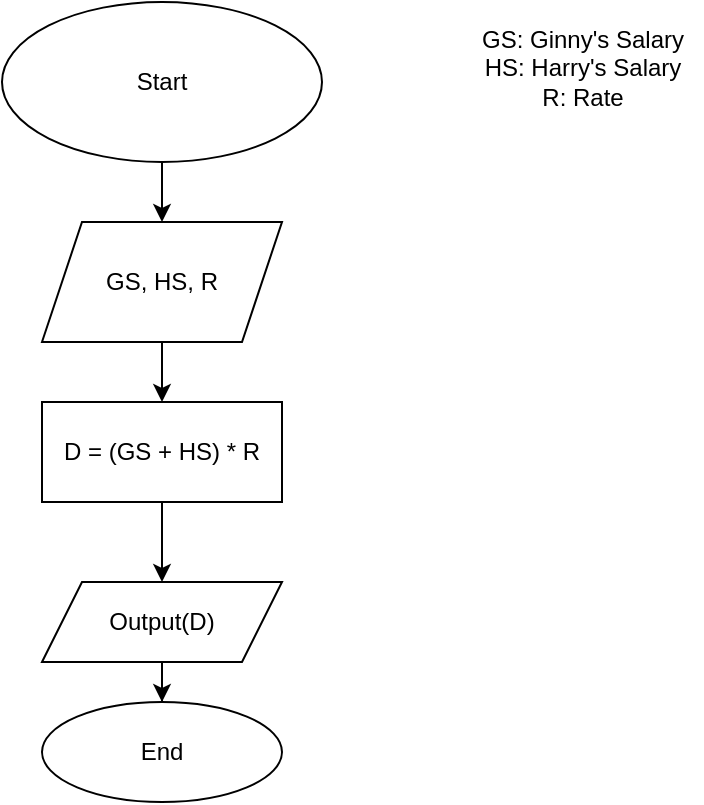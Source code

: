 <mxfile version="23.1.4" type="github">
  <diagram name="Page-1" id="RZ7y3szz-6mcCjJyWKxe">
    <mxGraphModel dx="880" dy="426" grid="1" gridSize="10" guides="1" tooltips="1" connect="1" arrows="1" fold="1" page="1" pageScale="1" pageWidth="850" pageHeight="1100" math="0" shadow="0">
      <root>
        <mxCell id="0" />
        <mxCell id="1" parent="0" />
        <mxCell id="wSNbqrMj6-6cCUTNGYTM-4" value="" style="edgeStyle=orthogonalEdgeStyle;rounded=0;orthogonalLoop=1;jettySize=auto;html=1;" edge="1" parent="1" source="wSNbqrMj6-6cCUTNGYTM-1" target="wSNbqrMj6-6cCUTNGYTM-3">
          <mxGeometry relative="1" as="geometry" />
        </mxCell>
        <mxCell id="wSNbqrMj6-6cCUTNGYTM-1" value="Start" style="ellipse;whiteSpace=wrap;html=1;" vertex="1" parent="1">
          <mxGeometry x="320" y="20" width="160" height="80" as="geometry" />
        </mxCell>
        <mxCell id="wSNbqrMj6-6cCUTNGYTM-7" value="" style="edgeStyle=orthogonalEdgeStyle;rounded=0;orthogonalLoop=1;jettySize=auto;html=1;" edge="1" parent="1" source="wSNbqrMj6-6cCUTNGYTM-3" target="wSNbqrMj6-6cCUTNGYTM-6">
          <mxGeometry relative="1" as="geometry" />
        </mxCell>
        <mxCell id="wSNbqrMj6-6cCUTNGYTM-3" value="GS, HS, R" style="shape=parallelogram;perimeter=parallelogramPerimeter;whiteSpace=wrap;html=1;fixedSize=1;" vertex="1" parent="1">
          <mxGeometry x="340" y="130" width="120" height="60" as="geometry" />
        </mxCell>
        <mxCell id="wSNbqrMj6-6cCUTNGYTM-5" value="GS: Ginny&#39;s Salary&lt;br&gt;HS: Harry&#39;s Salary&lt;br&gt;R: Rate" style="text;html=1;align=center;verticalAlign=middle;resizable=0;points=[];autosize=1;strokeColor=none;fillColor=none;" vertex="1" parent="1">
          <mxGeometry x="550" y="23" width="120" height="60" as="geometry" />
        </mxCell>
        <mxCell id="wSNbqrMj6-6cCUTNGYTM-10" value="" style="edgeStyle=orthogonalEdgeStyle;rounded=0;orthogonalLoop=1;jettySize=auto;html=1;" edge="1" parent="1" source="wSNbqrMj6-6cCUTNGYTM-6" target="wSNbqrMj6-6cCUTNGYTM-9">
          <mxGeometry relative="1" as="geometry" />
        </mxCell>
        <mxCell id="wSNbqrMj6-6cCUTNGYTM-6" value="D = (GS + HS) * R" style="whiteSpace=wrap;html=1;" vertex="1" parent="1">
          <mxGeometry x="340" y="220" width="120" height="50" as="geometry" />
        </mxCell>
        <mxCell id="wSNbqrMj6-6cCUTNGYTM-12" value="" style="edgeStyle=orthogonalEdgeStyle;rounded=0;orthogonalLoop=1;jettySize=auto;html=1;" edge="1" parent="1" source="wSNbqrMj6-6cCUTNGYTM-9" target="wSNbqrMj6-6cCUTNGYTM-11">
          <mxGeometry relative="1" as="geometry" />
        </mxCell>
        <mxCell id="wSNbqrMj6-6cCUTNGYTM-9" value="Output(D)" style="shape=parallelogram;perimeter=parallelogramPerimeter;whiteSpace=wrap;html=1;fixedSize=1;" vertex="1" parent="1">
          <mxGeometry x="340" y="310" width="120" height="40" as="geometry" />
        </mxCell>
        <mxCell id="wSNbqrMj6-6cCUTNGYTM-11" value="End" style="ellipse;whiteSpace=wrap;html=1;" vertex="1" parent="1">
          <mxGeometry x="340" y="370" width="120" height="50" as="geometry" />
        </mxCell>
      </root>
    </mxGraphModel>
  </diagram>
</mxfile>
